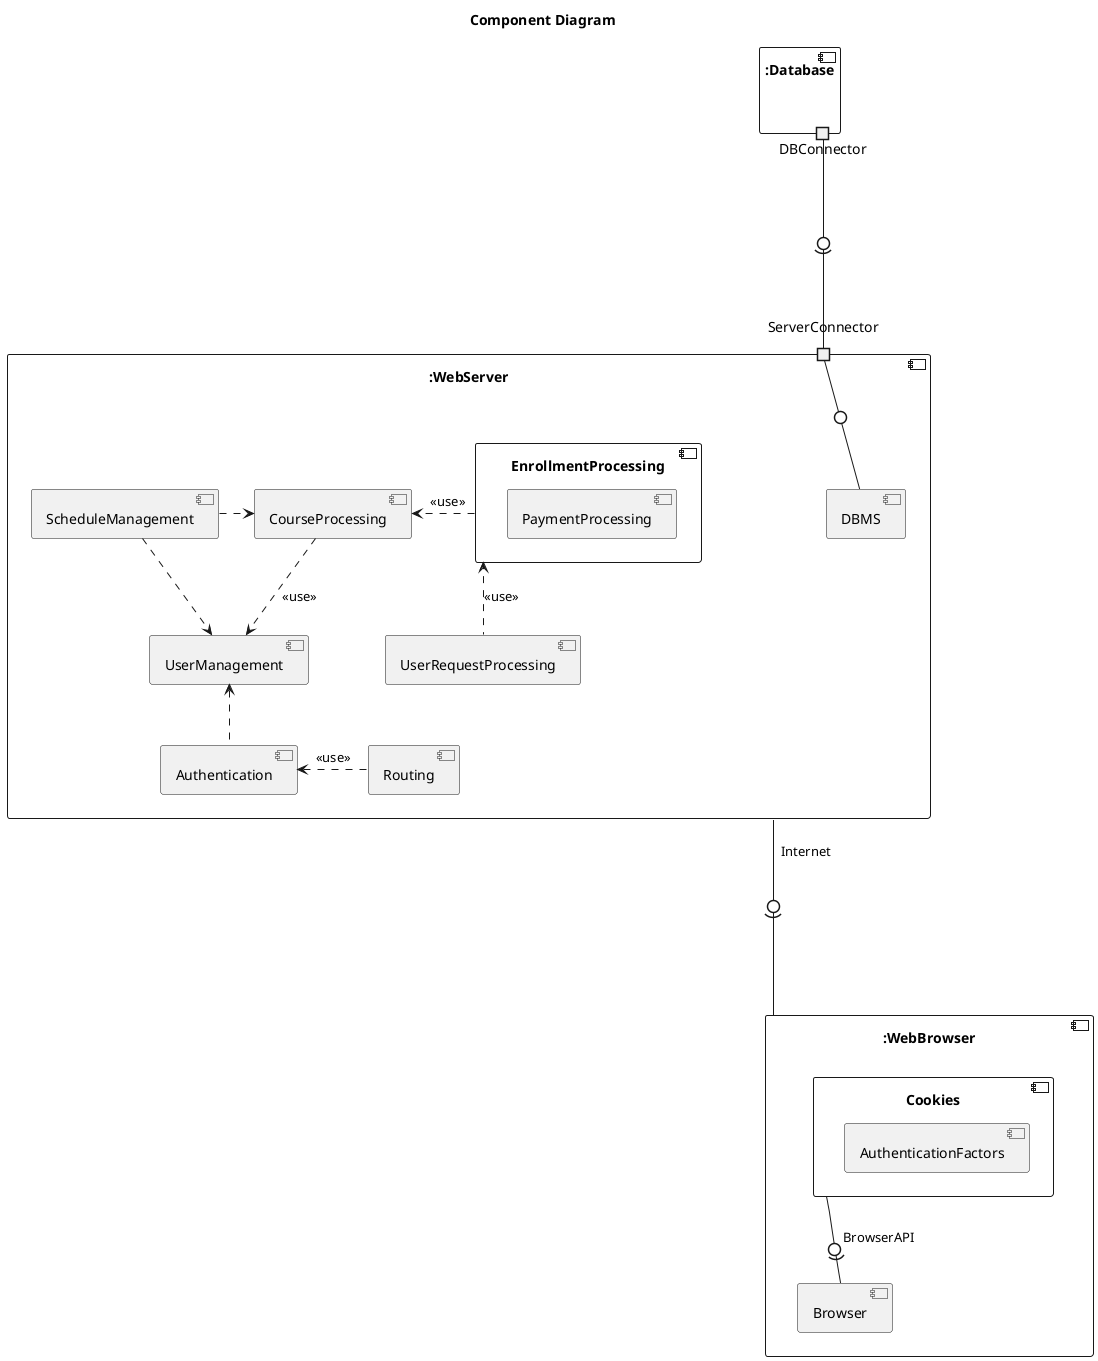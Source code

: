 @startuml
skinparam {
    monochrome true
    defaultFontName Sarabun
}

title Component Diagram

component :Database as db {
    portout DBConnector as dbConnectorPort
}

component :WebServer as ws {
    portin ServerConnector as wsServerConnectorPort

    [DBMS]
    [Authentication]
    [UserManagement]
    [ScheduleManagement]
    [Routing]

    component EnrollmentProcessing  {
        [PaymentProcessing]
    }

    [UserRequestProcessing]
    [CourseProcessing]

    UserManagement <.. Authentication
    UserManagement <.left. CourseProcessing: <<use>>
    UserManagement <.up. ScheduleManagement

    Authentication <.right. Routing: <<use>>

    CourseProcessing <.left. ScheduleManagement
    CourseProcessing <.left. EnrollmentProcessing: <<use>>

    EnrollmentProcessing <.. UserRequestProcessing: <<use>>

    DBMS -0- wsServerConnectorPort
}

component :WebBrowser as wb {
    [Browser]

    component Cookies {
        [AuthenticationFactors]
    }

    Cookies -0)- Browser: BrowserAPI
}

dbConnectorPort --0)-- wsServerConnectorPort
ws ---0)--- wb: Internet
@enduml
